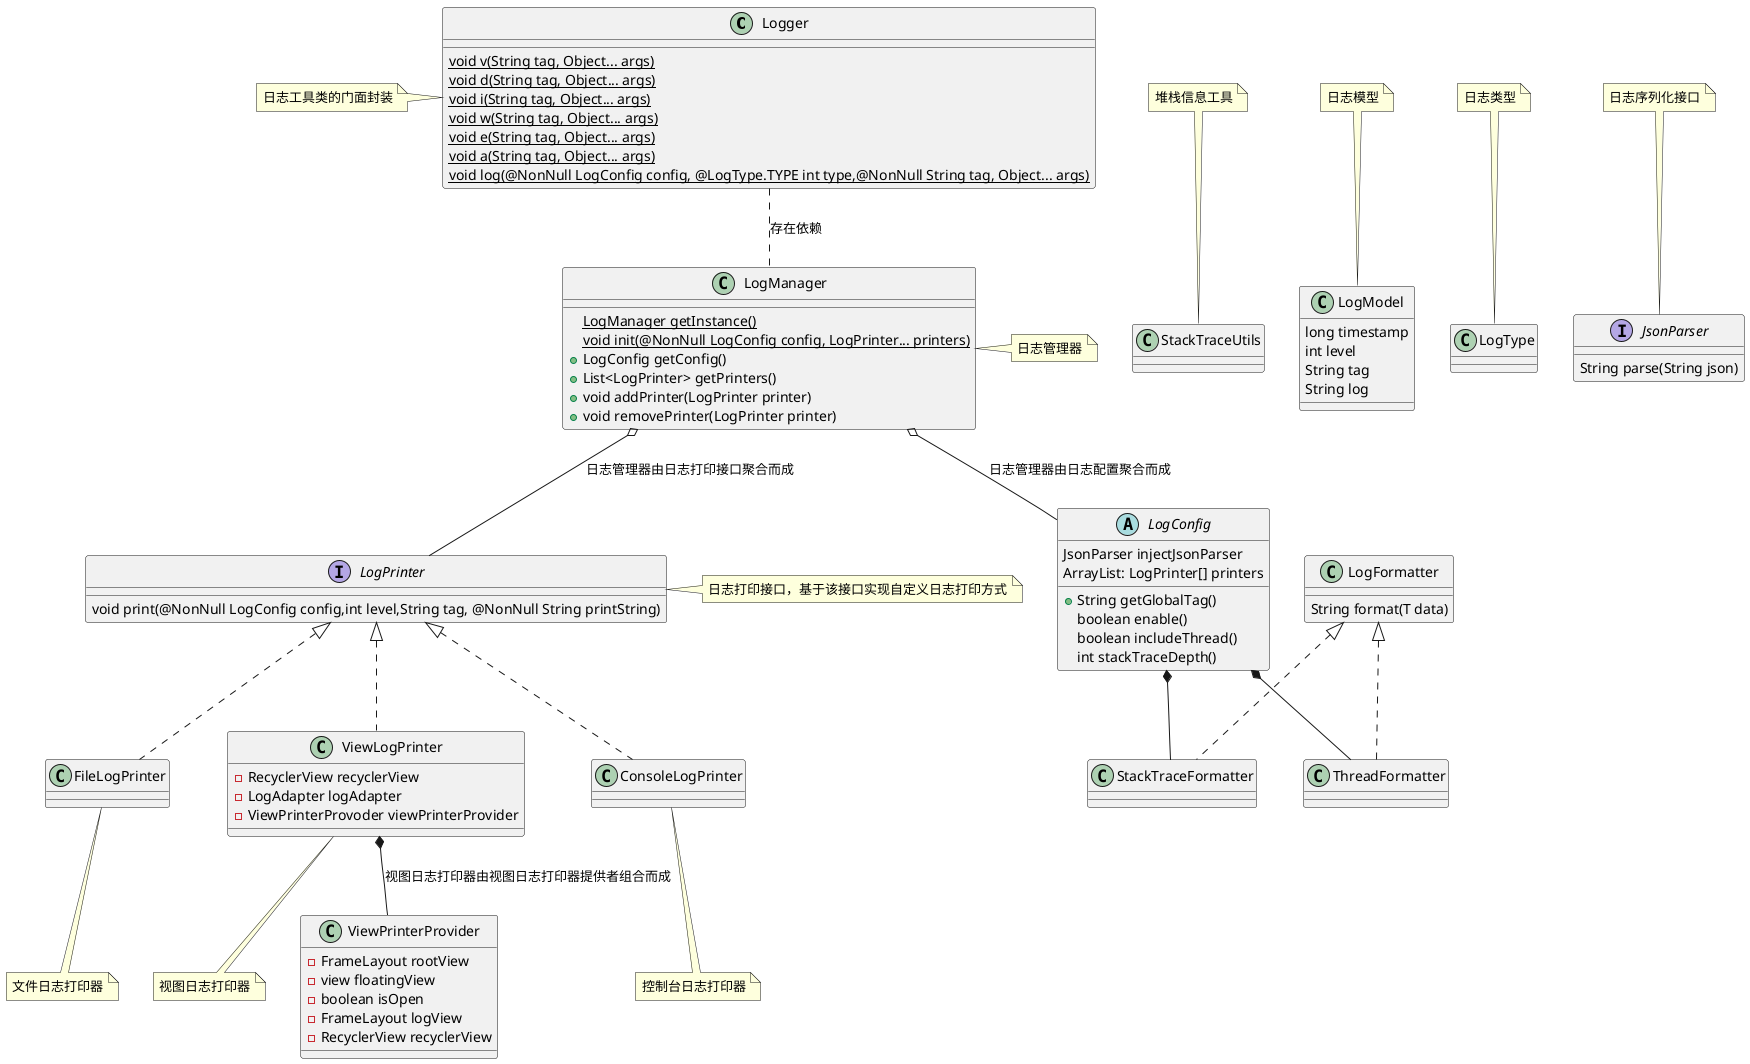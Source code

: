 @startuml

class Logger {
    {static} void v(String tag, Object... args)
    {static} void d(String tag, Object... args)
    {static} void i(String tag, Object... args)
    {static} void w(String tag, Object... args)
    {static} void e(String tag, Object... args)
    {static} void a(String tag, Object... args)
    {static} void log(@NonNull LogConfig config, @LogType.TYPE int type,@NonNull String tag, Object... args)
}
note left of Logger: 日志工具类的门面封装

class LogManager {
    {static} LogManager getInstance()
    {static} void init(@NonNull LogConfig config, LogPrinter... printers)
    +LogConfig getConfig()
    +List<LogPrinter> getPrinters()
    +void addPrinter(LogPrinter printer)
    +void removePrinter(LogPrinter printer)
}
note right of LogManager: 日志管理器

Logger .. LogManager : 存在依赖

interface LogPrinter {
    void print(@NonNull LogConfig config,int level,String tag, @NonNull String printString)
}
note right of LogPrinter: 日志打印接口，基于该接口实现自定义日志打印方式
LogManager o-- LogPrinter: 日志管理器由日志打印接口聚合而成

class FileLogPrinter implements LogPrinter {

}
note bottom of FileLogPrinter: 文件日志打印器

class ViewLogPrinter implements LogPrinter {
    -RecyclerView recyclerView
    -LogAdapter logAdapter
    -ViewPrinterProvoder viewPrinterProvider
}
note bottom of ViewLogPrinter: 视图日志打印器

class ViewPrinterProvider {
   -FrameLayout rootView
   -view floatingView
   -boolean isOpen
   -FrameLayout logView
   -RecyclerView recyclerView
}
ViewLogPrinter *-- ViewPrinterProvider: 视图日志打印器由视图日志打印器提供者组合而成

class ConsoleLogPrinter implements LogPrinter {

}
note bottom of ConsoleLogPrinter: 控制台日志打印器

abstract class LogConfig {
    JsonParser injectJsonParser
    +String getGlobalTag()
    boolean enable()
    boolean includeThread()
    int stackTraceDepth()
    ArrayList: LogPrinter[] printers
}

LogManager o-- LogConfig: 日志管理器由日志配置聚合而成

class LogFormatter {
    String format(T data)
}

class ThreadFormatter implements LogFormatter {
}
LogConfig *-- ThreadFormatter

class StackTraceFormatter implements LogFormatter {
}
LogConfig *-- StackTraceFormatter

class StackTraceUtils {
}
note top of StackTraceUtils: 堆栈信息工具

class LogModel {
    long timestamp
    int level
    String tag
    String log
}
note top of LogModel: 日志模型

class LogType {
}
note top of LogType: 日志类型

interface JsonParser {
    String parse(String json)
}
note top of JsonParser: 日志序列化接口

@enduml